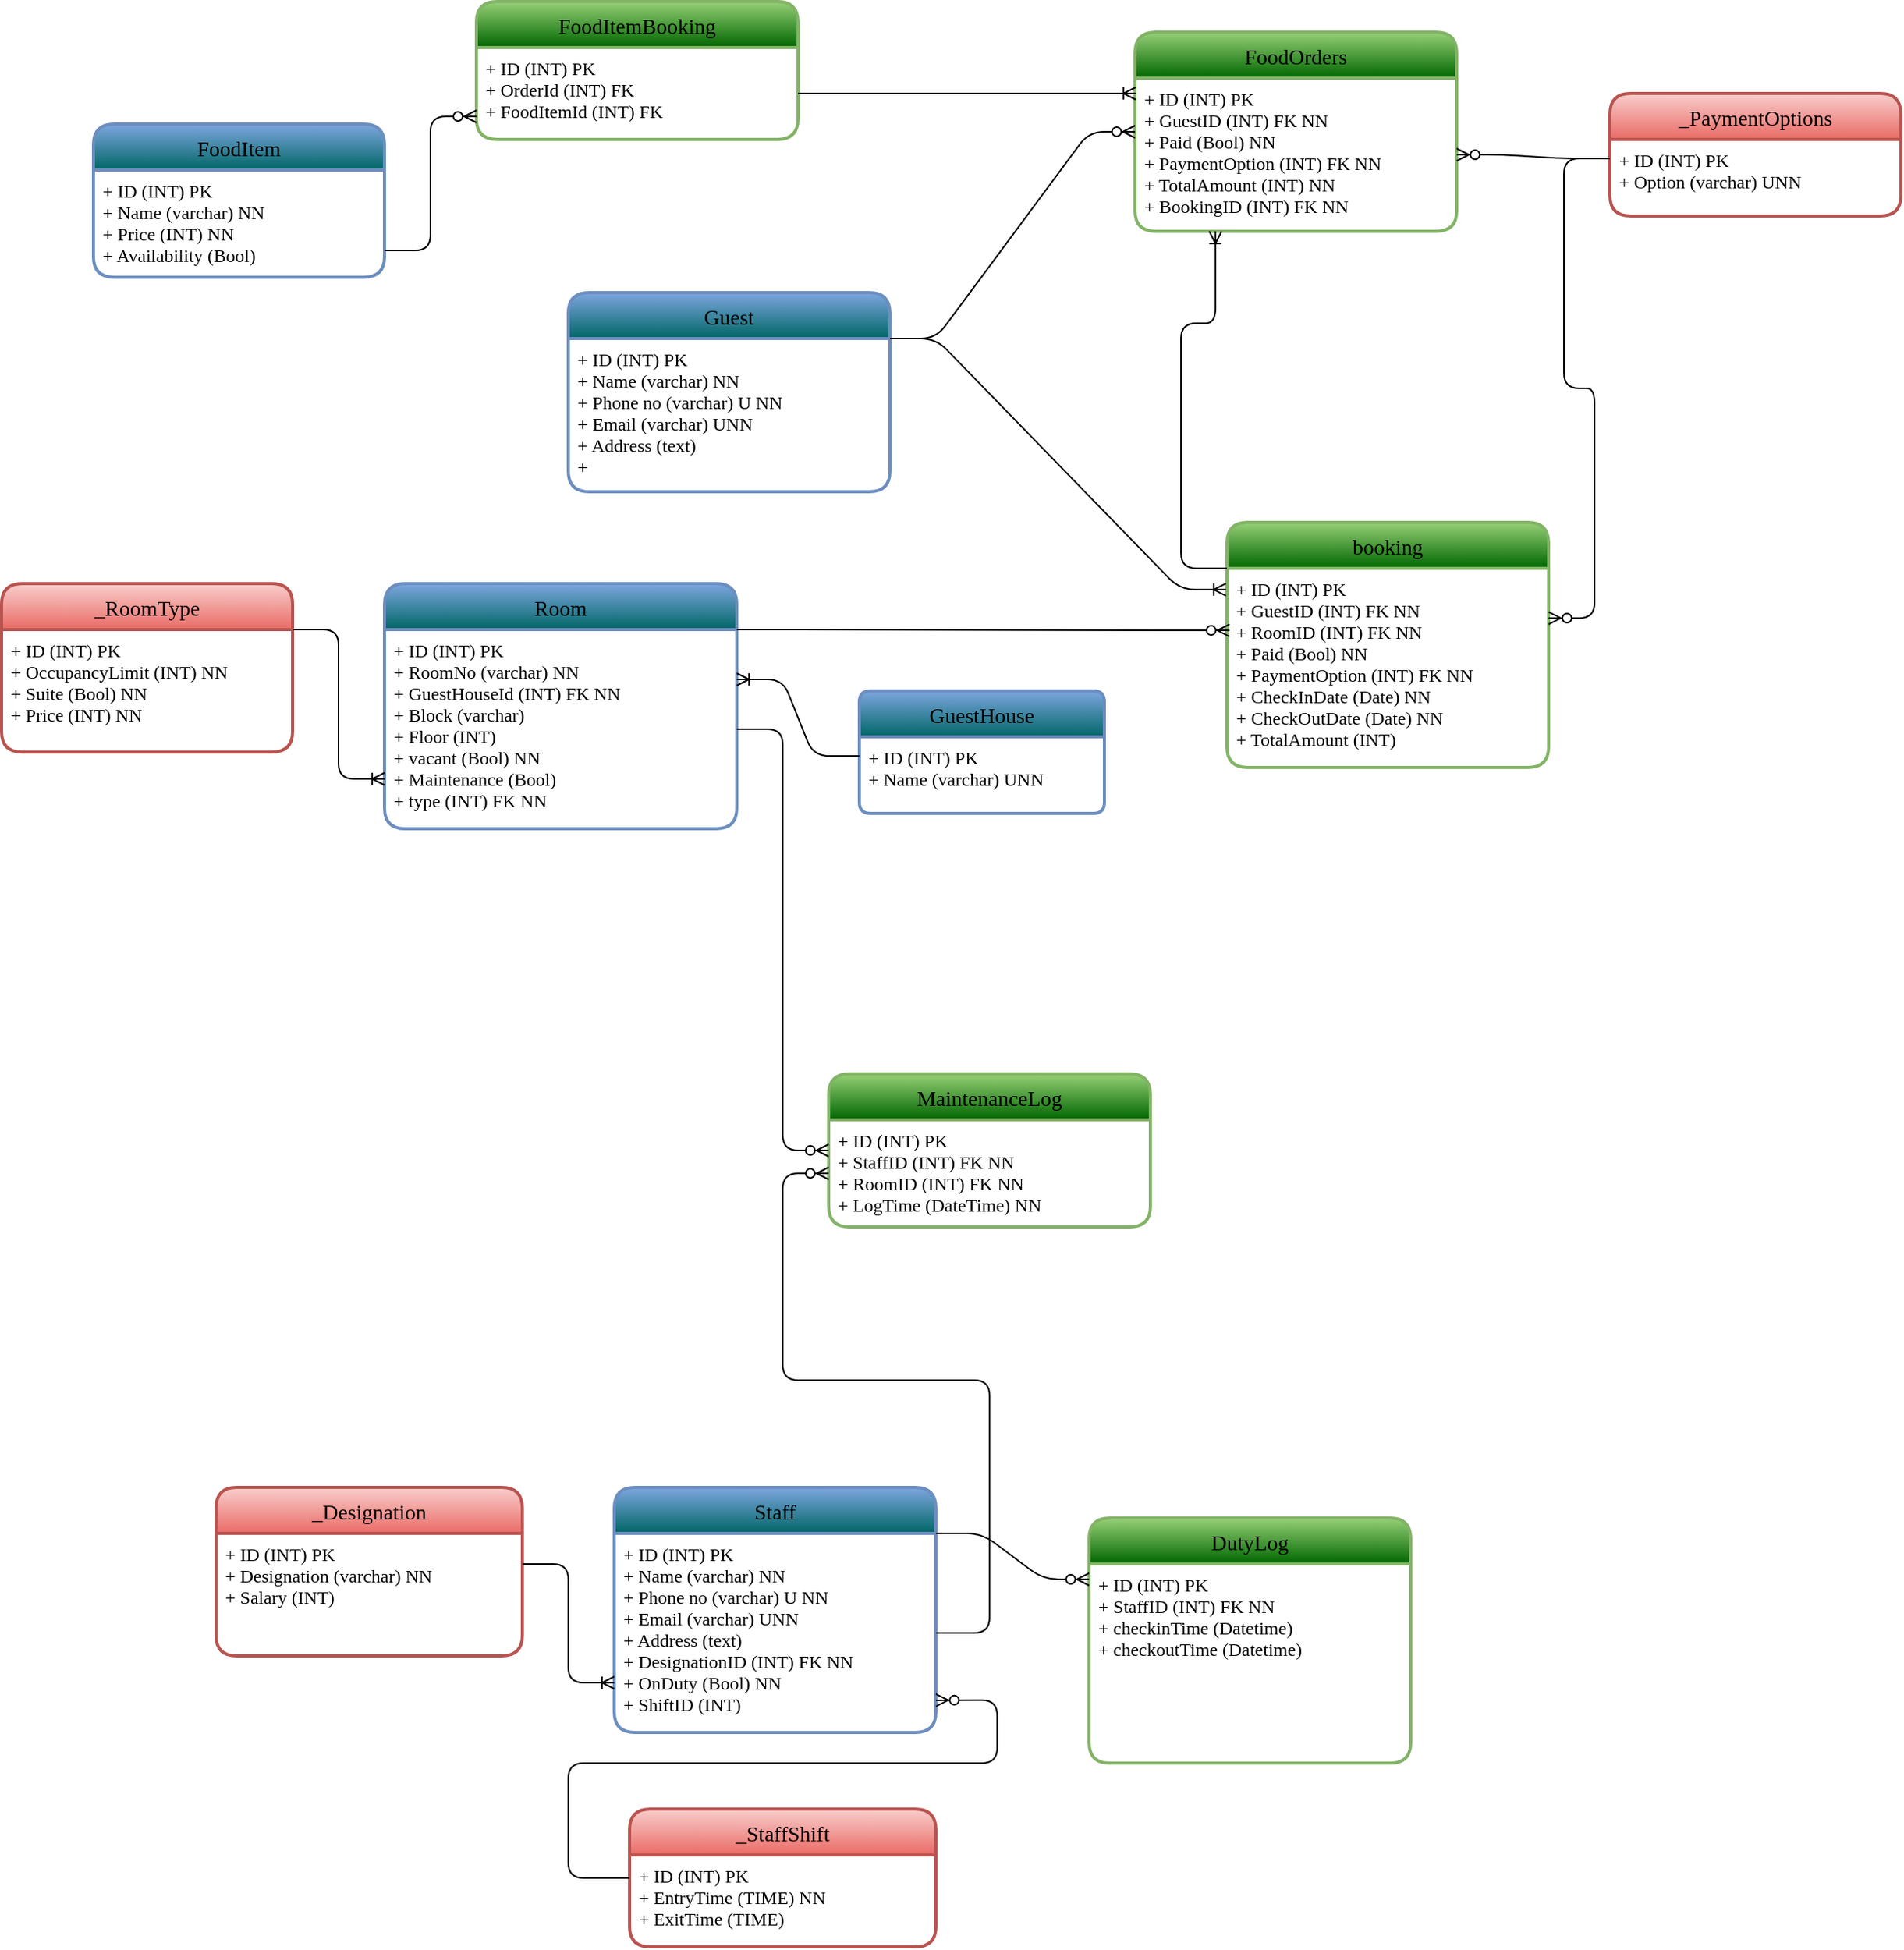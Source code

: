 <mxfile>
    <diagram id="ycOPQLDIYc8ZWvYrpJF7" name="GuestHouse Amenities">
        <mxGraphModel dx="1413" dy="796" grid="1" gridSize="10" guides="1" tooltips="1" connect="1" arrows="1" fold="1" page="1" pageScale="1" pageWidth="827" pageHeight="1169" math="0" shadow="0">
            <root>
                <mxCell id="0"/>
                <mxCell id="1" parent="0"/>
                <mxCell id="32" value="Guest" style="swimlane;childLayout=stackLayout;horizontal=1;startSize=30;horizontalStack=0;rounded=1;fontSize=14;fontStyle=0;strokeWidth=2;resizeParent=0;resizeLast=1;shadow=0;dashed=0;align=center;fontFamily=JetBrains Mono;fillColor=#006666;strokeColor=#6c8ebf;gradientColor=#7EA6E0;gradientDirection=north;" parent="1" vertex="1">
                    <mxGeometry x="110" y="400" width="210" height="130" as="geometry"/>
                </mxCell>
                <mxCell id="33" value="+ ID (INT) PK&#10;+ Name (varchar) NN&#10;+ Phone no (varchar) U NN&#10;+ Email (varchar) UNN&#10;+ Address (text) &#10;+ &#10;" style="align=left;strokeColor=none;fillColor=none;spacingLeft=4;fontSize=12;verticalAlign=top;resizable=0;rotatable=0;part=1;fontFamily=JetBrains Mono;" parent="32" vertex="1">
                    <mxGeometry y="30" width="210" height="100" as="geometry"/>
                </mxCell>
                <mxCell id="34" value="GuestHouse" style="swimlane;childLayout=stackLayout;horizontal=1;startSize=30;horizontalStack=0;rounded=1;fontSize=14;fontStyle=0;strokeWidth=2;resizeParent=0;resizeLast=1;shadow=0;dashed=0;align=center;fontFamily=JetBrains Mono;arcSize=8;fillColor=#006666;strokeColor=#6c8ebf;gradientColor=#7ea6e0;gradientDirection=north;" parent="1" vertex="1">
                    <mxGeometry x="300" y="660" width="160" height="80" as="geometry"/>
                </mxCell>
                <mxCell id="35" value="+ ID (INT) PK&#10;+ Name (varchar) UNN" style="align=left;strokeColor=none;fillColor=none;spacingLeft=4;fontSize=12;verticalAlign=top;resizable=0;rotatable=0;part=1;fontFamily=JetBrains Mono;" parent="34" vertex="1">
                    <mxGeometry y="30" width="160" height="50" as="geometry"/>
                </mxCell>
                <mxCell id="36" value="Room" style="swimlane;childLayout=stackLayout;horizontal=1;startSize=30;horizontalStack=0;rounded=1;fontSize=14;fontStyle=0;strokeWidth=2;resizeParent=0;resizeLast=1;shadow=0;dashed=0;align=center;fontFamily=JetBrains Mono;fillColor=#006666;strokeColor=#6c8ebf;gradientColor=#7ea6e0;gradientDirection=north;" parent="1" vertex="1">
                    <mxGeometry x="-10" y="590" width="230" height="160" as="geometry"/>
                </mxCell>
                <mxCell id="37" value="+ ID (INT) PK&#10;+ RoomNo (varchar) NN&#10;+ GuestHouseId (INT) FK NN &#10;+ Block (varchar) &#10;+ Floor (INT)&#10;+ vacant (Bool) NN&#10;+ Maintenance (Bool) &#10;+ type (INT) FK NN" style="align=left;strokeColor=none;fillColor=none;spacingLeft=4;fontSize=12;verticalAlign=top;resizable=0;rotatable=0;part=1;fontFamily=JetBrains Mono;" parent="36" vertex="1">
                    <mxGeometry y="30" width="230" height="130" as="geometry"/>
                </mxCell>
                <mxCell id="43" value="booking" style="swimlane;childLayout=stackLayout;horizontal=1;startSize=30;horizontalStack=0;rounded=1;fontSize=14;fontStyle=0;strokeWidth=2;resizeParent=0;resizeLast=1;shadow=0;dashed=0;align=center;fontFamily=JetBrains Mono;fillColor=#006600;strokeColor=#82b366;gradientColor=#97d077;gradientDirection=north;" parent="1" vertex="1">
                    <mxGeometry x="540" y="550" width="210" height="160" as="geometry"/>
                </mxCell>
                <mxCell id="44" value="+ ID (INT) PK&#10;+ GuestID (INT) FK NN&#10;+ RoomID (INT) FK NN&#10;+ Paid (Bool) NN&#10;+ PaymentOption (INT) FK NN&#10;+ CheckInDate (Date) NN&#10;+ CheckOutDate (Date) NN&#10;+ TotalAmount (INT)" style="align=left;strokeColor=none;fillColor=none;spacingLeft=4;fontSize=12;verticalAlign=top;resizable=0;rotatable=0;part=1;fontFamily=JetBrains Mono;" parent="43" vertex="1">
                    <mxGeometry y="30" width="210" height="130" as="geometry"/>
                </mxCell>
                <mxCell id="47" value="_RoomType" style="swimlane;childLayout=stackLayout;horizontal=1;startSize=30;horizontalStack=0;rounded=1;fontSize=14;fontStyle=0;strokeWidth=2;resizeParent=0;resizeLast=1;shadow=0;dashed=0;align=center;fontFamily=JetBrains Mono;fillColor=#f8cecc;strokeColor=#b85450;gradientColor=#ea6b66;" parent="1" vertex="1">
                    <mxGeometry x="-260" y="590" width="190" height="110" as="geometry"/>
                </mxCell>
                <mxCell id="48" value="+ ID (INT) PK&#10;+ OccupancyLimit (INT) NN&#10;+ Suite (Bool) NN&#10;+ Price (INT) NN" style="align=left;strokeColor=none;fillColor=none;spacingLeft=4;fontSize=12;verticalAlign=top;resizable=0;rotatable=0;part=1;fontFamily=JetBrains Mono;" parent="47" vertex="1">
                    <mxGeometry y="30" width="190" height="80" as="geometry"/>
                </mxCell>
                <mxCell id="81" value="" style="edgeStyle=entityRelationEdgeStyle;fontSize=12;html=1;endArrow=ERoneToMany;fontFamily=JetBrains Mono;fontColor=#F0F0F0;entryX=1;entryY=0.25;entryDx=0;entryDy=0;exitX=0;exitY=0.25;exitDx=0;exitDy=0;" parent="1" source="35" target="37" edge="1">
                    <mxGeometry width="100" height="100" relative="1" as="geometry">
                        <mxPoint x="370" y="570" as="sourcePoint"/>
                        <mxPoint x="470" y="470" as="targetPoint"/>
                    </mxGeometry>
                </mxCell>
                <mxCell id="83" value="" style="edgeStyle=entityRelationEdgeStyle;fontSize=12;html=1;endArrow=ERzeroToMany;endFill=1;fontFamily=JetBrains Mono;fontColor=#F0F0F0;entryX=0.008;entryY=0.312;entryDx=0;entryDy=0;entryPerimeter=0;exitX=1;exitY=0;exitDx=0;exitDy=0;" parent="1" source="37" target="44" edge="1">
                    <mxGeometry width="100" height="100" relative="1" as="geometry">
                        <mxPoint x="230" y="630" as="sourcePoint"/>
                        <mxPoint x="430" y="560" as="targetPoint"/>
                    </mxGeometry>
                </mxCell>
                <mxCell id="85" value="" style="edgeStyle=entityRelationEdgeStyle;fontSize=12;html=1;endArrow=ERoneToMany;fontFamily=JetBrains Mono;fontColor=#F0F0F0;entryX=-0.003;entryY=0.107;entryDx=0;entryDy=0;entryPerimeter=0;exitX=1;exitY=0;exitDx=0;exitDy=0;" parent="1" source="33" target="44" edge="1">
                    <mxGeometry width="100" height="100" relative="1" as="geometry">
                        <mxPoint x="360" y="410" as="sourcePoint"/>
                        <mxPoint x="405" y="530" as="targetPoint"/>
                    </mxGeometry>
                </mxCell>
                <mxCell id="88" value="" style="edgeStyle=entityRelationEdgeStyle;fontSize=12;html=1;endArrow=ERoneToMany;fontFamily=JetBrains Mono;fontColor=#F0F0F0;entryX=0;entryY=0.75;entryDx=0;entryDy=0;exitX=1;exitY=0;exitDx=0;exitDy=0;" parent="1" source="48" target="37" edge="1">
                    <mxGeometry width="100" height="100" relative="1" as="geometry">
                        <mxPoint x="-60" y="620" as="sourcePoint"/>
                        <mxPoint x="40" y="520" as="targetPoint"/>
                    </mxGeometry>
                </mxCell>
                <mxCell id="91" value="FoodItem" style="swimlane;childLayout=stackLayout;horizontal=1;startSize=30;horizontalStack=0;rounded=1;fontSize=14;fontStyle=0;strokeWidth=2;resizeParent=0;resizeLast=1;shadow=0;dashed=0;align=center;fontFamily=JetBrains Mono;fillColor=#006666;strokeColor=#6c8ebf;gradientColor=#7ea6e0;gradientDirection=north;" parent="1" vertex="1">
                    <mxGeometry x="-200" y="290" width="190" height="100" as="geometry"/>
                </mxCell>
                <mxCell id="92" value="+ ID (INT) PK&#10;+ Name (varchar) NN&#10;+ Price (INT) NN&#10;+ Availability (Bool) &#10;" style="align=left;strokeColor=none;fillColor=none;spacingLeft=4;fontSize=12;verticalAlign=top;resizable=0;rotatable=0;part=1;fontFamily=JetBrains Mono;" parent="91" vertex="1">
                    <mxGeometry y="30" width="190" height="70" as="geometry"/>
                </mxCell>
                <mxCell id="93" value="FoodOrders" style="swimlane;childLayout=stackLayout;horizontal=1;startSize=30;horizontalStack=0;rounded=1;fontSize=14;fontStyle=0;strokeWidth=2;resizeParent=0;resizeLast=1;shadow=0;dashed=0;align=center;fontFamily=JetBrains Mono;fillColor=#006600;strokeColor=#82b366;gradientColor=#97d077;gradientDirection=north;" parent="1" vertex="1">
                    <mxGeometry x="480" y="230" width="210" height="130" as="geometry"/>
                </mxCell>
                <mxCell id="94" value="+ ID (INT) PK&#10;+ GuestID (INT) FK NN&#10;+ Paid (Bool) NN&#10;+ PaymentOption (INT) FK NN&#10;+ TotalAmount (INT) NN&#10;+ BookingID (INT) FK NN" style="align=left;strokeColor=none;fillColor=none;spacingLeft=4;fontSize=12;verticalAlign=top;resizable=0;rotatable=0;part=1;fontFamily=JetBrains Mono;" parent="93" vertex="1">
                    <mxGeometry y="30" width="210" height="100" as="geometry"/>
                </mxCell>
                <mxCell id="97" value="FoodItemBooking" style="swimlane;childLayout=stackLayout;horizontal=1;startSize=30;horizontalStack=0;rounded=1;fontSize=14;fontStyle=0;strokeWidth=2;resizeParent=0;resizeLast=1;shadow=0;dashed=0;align=center;fontFamily=JetBrains Mono;fillColor=#006600;strokeColor=#82b366;gradientColor=#97d077;gradientDirection=north;" parent="1" vertex="1">
                    <mxGeometry x="50" y="210" width="210" height="90" as="geometry"/>
                </mxCell>
                <mxCell id="98" value="+ ID (INT) PK&#10;+ OrderId (INT) FK&#10;+ FoodItemId (INT) FK" style="align=left;strokeColor=none;fillColor=none;spacingLeft=4;fontSize=12;verticalAlign=top;resizable=0;rotatable=0;part=1;fontFamily=JetBrains Mono;" parent="97" vertex="1">
                    <mxGeometry y="30" width="210" height="60" as="geometry"/>
                </mxCell>
                <mxCell id="99" value="" style="edgeStyle=entityRelationEdgeStyle;fontSize=12;html=1;endArrow=ERzeroToMany;endFill=1;fontFamily=JetBrains Mono;fontColor=#F0F0F0;entryX=0;entryY=0.75;entryDx=0;entryDy=0;exitX=1;exitY=0.75;exitDx=0;exitDy=0;" parent="1" source="92" target="98" edge="1">
                    <mxGeometry width="100" height="100" relative="1" as="geometry">
                        <mxPoint x="-60" y="390" as="sourcePoint"/>
                        <mxPoint x="40" y="290" as="targetPoint"/>
                    </mxGeometry>
                </mxCell>
                <mxCell id="100" value="" style="fontSize=12;html=1;endArrow=ERoneToMany;fontFamily=JetBrains Mono;fontColor=#F0F0F0;entryX=0.002;entryY=0.1;entryDx=0;entryDy=0;exitX=1;exitY=0.5;exitDx=0;exitDy=0;entryPerimeter=0;" parent="1" source="98" target="94" edge="1">
                    <mxGeometry width="100" height="100" relative="1" as="geometry">
                        <mxPoint x="330" y="330" as="sourcePoint"/>
                        <mxPoint x="320" y="230" as="targetPoint"/>
                    </mxGeometry>
                </mxCell>
                <mxCell id="102" value="" style="edgeStyle=entityRelationEdgeStyle;fontSize=12;html=1;endArrow=ERzeroToMany;endFill=1;fontFamily=JetBrains Mono;fontColor=#F0F0F0;elbow=vertical;exitX=1;exitY=0;exitDx=0;exitDy=0;entryX=0;entryY=0.5;entryDx=0;entryDy=0;" parent="1" source="33" target="93" edge="1">
                    <mxGeometry width="100" height="100" relative="1" as="geometry">
                        <mxPoint x="410" y="470" as="sourcePoint"/>
                        <mxPoint x="510" y="370" as="targetPoint"/>
                    </mxGeometry>
                </mxCell>
                <mxCell id="103" value="Staff" style="swimlane;childLayout=stackLayout;horizontal=1;startSize=30;horizontalStack=0;rounded=1;fontSize=14;fontStyle=0;strokeWidth=2;resizeParent=0;resizeLast=1;shadow=0;dashed=0;align=center;fontFamily=JetBrains Mono;fillColor=#006666;strokeColor=#6c8ebf;gradientColor=#7ea6e0;gradientDirection=north;" parent="1" vertex="1">
                    <mxGeometry x="140" y="1180" width="210" height="160" as="geometry"/>
                </mxCell>
                <mxCell id="104" value="+ ID (INT) PK&#10;+ Name (varchar) NN&#10;+ Phone no (varchar) U NN&#10;+ Email (varchar) UNN&#10;+ Address (text) &#10;+ DesignationID (INT) FK NN&#10;+ OnDuty (Bool) NN&#10;+ ShiftID (INT)" style="align=left;strokeColor=none;fillColor=none;spacingLeft=4;fontSize=12;verticalAlign=top;resizable=0;rotatable=0;part=1;fontFamily=JetBrains Mono;" parent="103" vertex="1">
                    <mxGeometry y="30" width="210" height="130" as="geometry"/>
                </mxCell>
                <mxCell id="106" value="DutyLog" style="swimlane;childLayout=stackLayout;horizontal=1;startSize=30;horizontalStack=0;rounded=1;fontSize=14;fontStyle=0;strokeWidth=2;resizeParent=0;resizeLast=1;shadow=0;dashed=0;align=center;fontFamily=JetBrains Mono;fillColor=#006600;strokeColor=#82b366;gradientColor=#97d077;gradientDirection=north;" parent="1" vertex="1">
                    <mxGeometry x="450" y="1200" width="210" height="160" as="geometry"/>
                </mxCell>
                <mxCell id="107" value="+ ID (INT) PK&#10;+ StaffID (INT) FK NN&#10;+ checkinTime (Datetime)&#10;+ checkoutTime (Datetime)" style="align=left;strokeColor=none;fillColor=none;spacingLeft=4;fontSize=12;verticalAlign=top;resizable=0;rotatable=0;part=1;fontFamily=JetBrains Mono;" parent="106" vertex="1">
                    <mxGeometry y="30" width="210" height="130" as="geometry"/>
                </mxCell>
                <mxCell id="108" value="_Designation" style="swimlane;childLayout=stackLayout;horizontal=1;startSize=30;horizontalStack=0;rounded=1;fontSize=14;fontStyle=0;strokeWidth=2;resizeParent=0;resizeLast=1;shadow=0;dashed=0;align=center;fontFamily=JetBrains Mono;fillColor=#f8cecc;strokeColor=#b85450;gradientColor=#ea6b66;" parent="1" vertex="1">
                    <mxGeometry x="-120" y="1180" width="200" height="110" as="geometry"/>
                </mxCell>
                <mxCell id="109" value="+ ID (INT) PK&#10;+ Designation (varchar) NN&#10;+ Salary (INT) " style="align=left;strokeColor=none;fillColor=none;spacingLeft=4;fontSize=12;verticalAlign=top;resizable=0;rotatable=0;part=1;fontFamily=JetBrains Mono;" parent="108" vertex="1">
                    <mxGeometry y="30" width="200" height="80" as="geometry"/>
                </mxCell>
                <mxCell id="110" value="" style="edgeStyle=entityRelationEdgeStyle;fontSize=12;html=1;endArrow=ERoneToMany;fontFamily=JetBrains Mono;fontColor=#F0F0F0;entryX=0;entryY=0.75;entryDx=0;entryDy=0;exitX=1;exitY=0.25;exitDx=0;exitDy=0;" parent="1" source="109" target="104" edge="1">
                    <mxGeometry width="100" height="100" relative="1" as="geometry">
                        <mxPoint x="60" y="1242.5" as="sourcePoint"/>
                        <mxPoint x="120" y="1340" as="targetPoint"/>
                    </mxGeometry>
                </mxCell>
                <mxCell id="111" value="" style="edgeStyle=entityRelationEdgeStyle;fontSize=12;html=1;endArrow=ERzeroToMany;endFill=1;fontFamily=JetBrains Mono;fontColor=#F0F0F0;entryX=0;entryY=0.25;entryDx=0;entryDy=0;exitX=1;exitY=0;exitDx=0;exitDy=0;" parent="1" source="104" target="106" edge="1">
                    <mxGeometry width="100" height="100" relative="1" as="geometry">
                        <mxPoint x="370" y="1241" as="sourcePoint"/>
                        <mxPoint x="591.68" y="1240.56" as="targetPoint"/>
                    </mxGeometry>
                </mxCell>
                <mxCell id="113" value="_PaymentOptions" style="swimlane;childLayout=stackLayout;horizontal=1;startSize=30;horizontalStack=0;rounded=1;fontSize=14;fontStyle=0;strokeWidth=2;resizeParent=0;resizeLast=1;shadow=0;dashed=0;align=center;fontFamily=JetBrains Mono;fillColor=#f8cecc;strokeColor=#b85450;gradientColor=#ea6b66;" parent="1" vertex="1">
                    <mxGeometry x="790" y="270" width="190" height="80" as="geometry"/>
                </mxCell>
                <mxCell id="114" value="+ ID (INT) PK&#10;+ Option (varchar) UNN" style="align=left;strokeColor=none;fillColor=none;spacingLeft=4;fontSize=12;verticalAlign=top;resizable=0;rotatable=0;part=1;fontFamily=JetBrains Mono;" parent="113" vertex="1">
                    <mxGeometry y="30" width="190" height="50" as="geometry"/>
                </mxCell>
                <mxCell id="115" value="" style="edgeStyle=entityRelationEdgeStyle;fontSize=12;html=1;endArrow=ERzeroToMany;endFill=1;fontFamily=JetBrains Mono;fontColor=#F0F0F0;elbow=vertical;entryX=1;entryY=0.25;entryDx=0;entryDy=0;exitX=0;exitY=0.25;exitDx=0;exitDy=0;" parent="1" source="114" target="44" edge="1">
                    <mxGeometry width="100" height="100" relative="1" as="geometry">
                        <mxPoint x="980" y="520" as="sourcePoint"/>
                        <mxPoint x="800" y="580" as="targetPoint"/>
                    </mxGeometry>
                </mxCell>
                <mxCell id="117" value="" style="edgeStyle=entityRelationEdgeStyle;fontSize=12;html=1;endArrow=ERzeroToMany;endFill=1;fontFamily=JetBrains Mono;fontColor=#F0F0F0;elbow=vertical;entryX=1;entryY=0.5;entryDx=0;entryDy=0;exitX=0;exitY=0.25;exitDx=0;exitDy=0;" parent="1" source="114" target="94" edge="1">
                    <mxGeometry width="100" height="100" relative="1" as="geometry">
                        <mxPoint x="820" y="330" as="sourcePoint"/>
                        <mxPoint x="740" y="280" as="targetPoint"/>
                    </mxGeometry>
                </mxCell>
                <mxCell id="118" value="MaintenanceLog" style="swimlane;childLayout=stackLayout;horizontal=1;startSize=30;horizontalStack=0;rounded=1;fontSize=14;fontStyle=0;strokeWidth=2;resizeParent=0;resizeLast=1;shadow=0;dashed=0;align=center;fontFamily=JetBrains Mono;fillColor=#006600;strokeColor=#82b366;gradientColor=#97d077;gradientDirection=north;" parent="1" vertex="1">
                    <mxGeometry x="280" y="910" width="210" height="100" as="geometry"/>
                </mxCell>
                <mxCell id="119" value="+ ID (INT) PK&#10;+ StaffID (INT) FK NN&#10;+ RoomID (INT) FK NN&#10;+ LogTime (DateTime) NN" style="align=left;strokeColor=none;fillColor=none;spacingLeft=4;fontSize=12;verticalAlign=top;resizable=0;rotatable=0;part=1;fontFamily=JetBrains Mono;" parent="118" vertex="1">
                    <mxGeometry y="30" width="210" height="70" as="geometry"/>
                </mxCell>
                <mxCell id="121" value="" style="edgeStyle=entityRelationEdgeStyle;fontSize=12;html=1;endArrow=ERzeroToMany;endFill=1;entryX=0;entryY=0.5;entryDx=0;entryDy=0;exitX=1;exitY=0.5;exitDx=0;exitDy=0;" parent="1" source="37" target="118" edge="1">
                    <mxGeometry width="100" height="100" relative="1" as="geometry">
                        <mxPoint x="160" y="950" as="sourcePoint"/>
                        <mxPoint x="120" y="900" as="targetPoint"/>
                    </mxGeometry>
                </mxCell>
                <mxCell id="122" value="" style="fontSize=12;html=1;endArrow=ERzeroToMany;endFill=1;entryX=0;entryY=0.5;entryDx=0;entryDy=0;exitX=1;exitY=0.5;exitDx=0;exitDy=0;rounded=1;jumpStyle=none;edgeStyle=orthogonalEdgeStyle;" parent="1" source="104" target="119" edge="1">
                    <mxGeometry width="100" height="100" relative="1" as="geometry">
                        <mxPoint x="115" y="1128" as="sourcePoint"/>
                        <mxPoint x="195" y="1050" as="targetPoint"/>
                        <Array as="points">
                            <mxPoint x="385" y="1275"/>
                            <mxPoint x="385" y="1110"/>
                            <mxPoint x="250" y="1110"/>
                            <mxPoint x="250" y="975"/>
                        </Array>
                    </mxGeometry>
                </mxCell>
                <mxCell id="123" value="_StaffShift" style="swimlane;childLayout=stackLayout;horizontal=1;startSize=30;horizontalStack=0;rounded=1;fontSize=14;fontStyle=0;strokeWidth=2;resizeParent=0;resizeLast=1;shadow=0;dashed=0;align=center;fontFamily=JetBrains Mono;fillColor=#f8cecc;strokeColor=#b85450;gradientColor=#ea6b66;" parent="1" vertex="1">
                    <mxGeometry x="150" y="1390" width="200" height="90" as="geometry"/>
                </mxCell>
                <mxCell id="124" value="+ ID (INT) PK&#10;+ EntryTime (TIME) NN&#10;+ ExitTime (TIME) " style="align=left;strokeColor=none;fillColor=none;spacingLeft=4;fontSize=12;verticalAlign=top;resizable=0;rotatable=0;part=1;fontFamily=JetBrains Mono;" parent="123" vertex="1">
                    <mxGeometry y="30" width="200" height="60" as="geometry"/>
                </mxCell>
                <mxCell id="125" value="" style="edgeStyle=orthogonalEdgeStyle;fontSize=12;html=1;endArrow=ERzeroToMany;endFill=1;exitX=0;exitY=0.25;exitDx=0;exitDy=0;entryX=1;entryY=0.838;entryDx=0;entryDy=0;entryPerimeter=0;" parent="1" source="124" target="104" edge="1">
                    <mxGeometry width="100" height="100" relative="1" as="geometry">
                        <mxPoint x="-20" y="1460" as="sourcePoint"/>
                        <mxPoint x="400" y="1320" as="targetPoint"/>
                        <Array as="points">
                            <mxPoint x="110" y="1435"/>
                            <mxPoint x="110" y="1360"/>
                            <mxPoint x="390" y="1360"/>
                            <mxPoint x="390" y="1319"/>
                        </Array>
                    </mxGeometry>
                </mxCell>
                <mxCell id="126" value="" style="edgeStyle=orthogonalEdgeStyle;fontSize=12;html=1;endArrow=ERoneToMany;exitX=0;exitY=0;exitDx=0;exitDy=0;entryX=0.25;entryY=1;entryDx=0;entryDy=0;" parent="1" source="44" target="94" edge="1">
                    <mxGeometry width="100" height="100" relative="1" as="geometry">
                        <mxPoint x="460" y="520" as="sourcePoint"/>
                        <mxPoint x="540" y="410" as="targetPoint"/>
                        <Array as="points">
                            <mxPoint x="510" y="580"/>
                            <mxPoint x="510" y="420"/>
                            <mxPoint x="533" y="420"/>
                        </Array>
                    </mxGeometry>
                </mxCell>
            </root>
        </mxGraphModel>
    </diagram>
    <diagram id="__sHbb8RoXKBiPDCWij3" name="Market Place">
        <mxGraphModel dx="2166" dy="1965" grid="1" gridSize="10" guides="1" tooltips="1" connect="1" arrows="1" fold="1" page="1" pageScale="1" pageWidth="827" pageHeight="1169" math="0" shadow="0">
            <root>
                <mxCell id="6bXMta0XLCTbJHsE31_Q-0"/>
                <mxCell id="6bXMta0XLCTbJHsE31_Q-1" parent="6bXMta0XLCTbJHsE31_Q-0"/>
                <mxCell id="6HrNoJHkE9Jg0ZCRJ_LL-0" value="Shop" style="swimlane;childLayout=stackLayout;horizontal=1;startSize=30;horizontalStack=0;rounded=1;fontSize=14;fontStyle=0;strokeWidth=2;resizeParent=0;resizeLast=1;shadow=0;dashed=0;align=center;fontFamily=JetBrains Mono;fillColor=#006666;strokeColor=#6c8ebf;gradientColor=#7ea6e0;gradientDirection=north;" parent="6bXMta0XLCTbJHsE31_Q-1" vertex="1">
                    <mxGeometry x="-400" y="180" width="190" height="100" as="geometry"/>
                </mxCell>
                <mxCell id="6HrNoJHkE9Jg0ZCRJ_LL-1" value="+ shop_id (int) PK&#10;+ name (varchar(255)) NN" style="align=left;strokeColor=none;fillColor=none;spacingLeft=4;fontSize=12;verticalAlign=top;resizable=0;rotatable=0;part=1;fontFamily=JetBrains Mono;" parent="6HrNoJHkE9Jg0ZCRJ_LL-0" vertex="1">
                    <mxGeometry y="30" width="190" height="70" as="geometry"/>
                </mxCell>
                <mxCell id="6HrNoJHkE9Jg0ZCRJ_LL-4" value="Shopkeeper" style="swimlane;childLayout=stackLayout;horizontal=1;startSize=30;horizontalStack=0;rounded=1;fontSize=14;fontStyle=0;strokeWidth=2;resizeParent=0;resizeLast=1;shadow=0;dashed=0;align=center;fontFamily=JetBrains Mono;fillColor=#60a917;strokeColor=#2D7600;gradientDirection=north;fontColor=#ffffff;" parent="6bXMta0XLCTbJHsE31_Q-1" vertex="1">
                    <mxGeometry x="-50" width="190" height="130" as="geometry"/>
                </mxCell>
                <mxCell id="6HrNoJHkE9Jg0ZCRJ_LL-5" value="+ keepr_id (int) PK&#10;+ shop_id (int) FK&#10;+ name (varchar(50)) NN&#10;+ ph_no (varchar(10)) NN&#10;+ acc_no (varchar(15))&#10;+ address (varchar(255))" style="align=left;strokeColor=none;fillColor=none;spacingLeft=4;fontSize=12;verticalAlign=top;resizable=0;rotatable=0;part=1;fontFamily=JetBrains Mono;" parent="6HrNoJHkE9Jg0ZCRJ_LL-4" vertex="1">
                    <mxGeometry y="30" width="190" height="100" as="geometry"/>
                </mxCell>
                <mxCell id="6HrNoJHkE9Jg0ZCRJ_LL-6" value="License" style="swimlane;childLayout=stackLayout;horizontal=1;startSize=30;horizontalStack=0;rounded=1;fontSize=14;fontStyle=0;strokeWidth=2;resizeParent=0;resizeLast=1;shadow=0;dashed=0;align=center;fontFamily=JetBrains Mono;fillColor=#60a917;strokeColor=#2D7600;gradientDirection=north;fontColor=#ffffff;" parent="6bXMta0XLCTbJHsE31_Q-1" vertex="1">
                    <mxGeometry x="-390" y="330" width="190" height="110" as="geometry"/>
                </mxCell>
                <mxCell id="6HrNoJHkE9Jg0ZCRJ_LL-7" value="+ lic_id (int) PK&#10;+ shop_id (int) FK&#10;+ issue_date (date) NN&#10;+ expire_date (date) NN&#10;+ lic_status (bool) NN" style="align=left;strokeColor=none;fillColor=none;spacingLeft=4;fontSize=12;verticalAlign=top;resizable=0;rotatable=0;part=1;fontFamily=JetBrains Mono;" parent="6HrNoJHkE9Jg0ZCRJ_LL-6" vertex="1">
                    <mxGeometry y="30" width="190" height="80" as="geometry"/>
                </mxCell>
                <mxCell id="6HrNoJHkE9Jg0ZCRJ_LL-8" value="Extension" style="swimlane;childLayout=stackLayout;horizontal=1;startSize=30;horizontalStack=0;rounded=1;fontSize=14;fontStyle=0;strokeWidth=2;resizeParent=0;resizeLast=1;shadow=0;dashed=0;align=center;fontFamily=JetBrains Mono;fillColor=#d80073;strokeColor=#A50040;gradientDirection=north;fontColor=#ffffff;" parent="6bXMta0XLCTbJHsE31_Q-1" vertex="1">
                    <mxGeometry x="-40" y="250" width="270" height="130" as="geometry"/>
                </mxCell>
                <mxCell id="6HrNoJHkE9Jg0ZCRJ_LL-9" value="+ ext_id (int) PK&#10;+ lic_id (int) FK&#10;+ ext_period (int) NN&#10;+ ext_fee (int) NN&#10;+ mod_pay (enum('cash', 'digital'))&#10;+ ext_status (bool) NN" style="align=left;strokeColor=none;fillColor=none;spacingLeft=4;fontSize=12;verticalAlign=top;resizable=0;rotatable=0;part=1;fontFamily=JetBrains Mono;" parent="6HrNoJHkE9Jg0ZCRJ_LL-8" vertex="1">
                    <mxGeometry y="30" width="270" height="100" as="geometry"/>
                </mxCell>
                <mxCell id="6HrNoJHkE9Jg0ZCRJ_LL-12" value="Feedback" style="swimlane;childLayout=stackLayout;horizontal=1;startSize=30;horizontalStack=0;rounded=1;fontSize=14;fontStyle=0;strokeWidth=2;resizeParent=0;resizeLast=1;shadow=0;dashed=0;align=center;fontFamily=JetBrains Mono;fillColor=#60a917;strokeColor=#2D7600;gradientDirection=north;fontColor=#ffffff;" parent="6bXMta0XLCTbJHsE31_Q-1" vertex="1">
                    <mxGeometry x="-780" y="160" width="190" height="100" as="geometry"/>
                </mxCell>
                <mxCell id="ucMLVQ2BnKjTU5NZl_fI-1" style="edgeStyle=none;html=1;" edge="1" parent="6HrNoJHkE9Jg0ZCRJ_LL-12" source="6HrNoJHkE9Jg0ZCRJ_LL-13" target="6HrNoJHkE9Jg0ZCRJ_LL-12">
                    <mxGeometry relative="1" as="geometry"/>
                </mxCell>
                <mxCell id="6HrNoJHkE9Jg0ZCRJ_LL-13" value="+ feedbk_id (int) PK&#10;+ shop_id (int) FK&#10;+ rating (int) NN&#10;+ remark (varchar(255)) " style="align=left;strokeColor=none;fillColor=none;spacingLeft=4;fontSize=12;verticalAlign=top;resizable=0;rotatable=0;part=1;fontFamily=JetBrains Mono;" parent="6HrNoJHkE9Jg0ZCRJ_LL-12" vertex="1">
                    <mxGeometry y="30" width="190" height="70" as="geometry"/>
                </mxCell>
                <mxCell id="6HrNoJHkE9Jg0ZCRJ_LL-17" value="Bill" style="swimlane;childLayout=stackLayout;horizontal=1;startSize=30;horizontalStack=0;rounded=1;fontSize=14;fontStyle=0;strokeWidth=2;resizeParent=0;resizeLast=1;shadow=0;dashed=0;align=center;fontFamily=JetBrains Mono;fillColor=#60a917;strokeColor=#2D7600;gradientDirection=north;fontColor=#ffffff;" parent="6bXMta0XLCTbJHsE31_Q-1" vertex="1">
                    <mxGeometry x="-320" y="-170" width="360" height="140" as="geometry"/>
                </mxCell>
                <mxCell id="6HrNoJHkE9Jg0ZCRJ_LL-18" value="+ bill_id (int) PK&#10;+ shop_id (int) FK&#10;+ type (enum('water', 'electricity', 'rent')) NN&#10;+ amount (int) NN&#10;+ mod_pay (enum('cash', 'digital'))&#10;+ bill_status (bool) NN" style="align=left;strokeColor=none;fillColor=none;spacingLeft=4;fontSize=12;verticalAlign=top;resizable=0;rotatable=0;part=1;fontFamily=JetBrains Mono;" parent="6HrNoJHkE9Jg0ZCRJ_LL-17" vertex="1">
                    <mxGeometry y="30" width="360" height="110" as="geometry"/>
                </mxCell>
                <mxCell id="BRpuSmCQ88ZL44ktVtGb-1" value="" style="edgeStyle=orthogonalEdgeStyle;fontSize=12;html=1;endArrow=ERzeroToMany;endFill=1;fontFamily=JetBrains Mono;fontColor=#F0F0F0;entryX=0;entryY=0.25;entryDx=0;entryDy=0;exitX=1.005;exitY=0.163;exitDx=0;exitDy=0;exitPerimeter=0;" parent="6bXMta0XLCTbJHsE31_Q-1" source="6HrNoJHkE9Jg0ZCRJ_LL-7" edge="1" target="6HrNoJHkE9Jg0ZCRJ_LL-9">
                    <mxGeometry width="100" height="100" relative="1" as="geometry">
                        <mxPoint x="-200" y="370" as="sourcePoint"/>
                        <mxPoint x="-140" y="250" as="targetPoint"/>
                    </mxGeometry>
                </mxCell>
                <mxCell id="YKmwoi-gXrKSodanul18-1" style="edgeStyle=none;html=1;exitX=1;exitY=0;exitDx=0;exitDy=0;entryX=0;entryY=0.25;entryDx=0;entryDy=0;endArrow=ERzeroToMany;endFill=0;" parent="6bXMta0XLCTbJHsE31_Q-1" source="6HrNoJHkE9Jg0ZCRJ_LL-1" target="6HrNoJHkE9Jg0ZCRJ_LL-5" edge="1">
                    <mxGeometry relative="1" as="geometry">
                        <mxPoint x="-170" y="210" as="targetPoint"/>
                        <Array as="points">
                            <mxPoint x="-170" y="210"/>
                            <mxPoint x="-170" y="160"/>
                            <mxPoint x="-170" y="55"/>
                            <mxPoint x="-100" y="55"/>
                        </Array>
                    </mxGeometry>
                </mxCell>
                <mxCell id="YKmwoi-gXrKSodanul18-5" style="edgeStyle=none;html=1;endArrow=ERzeroToMany;endFill=0;entryX=0;entryY=0.25;entryDx=0;entryDy=0;exitX=0;exitY=0;exitDx=0;exitDy=0;" parent="6bXMta0XLCTbJHsE31_Q-1" source="6HrNoJHkE9Jg0ZCRJ_LL-1" target="6HrNoJHkE9Jg0ZCRJ_LL-18" edge="1">
                    <mxGeometry relative="1" as="geometry">
                        <mxPoint x="-430" y="70" as="targetPoint"/>
                        <mxPoint x="-440" y="245" as="sourcePoint"/>
                        <Array as="points">
                            <mxPoint x="-430" y="210"/>
                            <mxPoint x="-430" y="70"/>
                            <mxPoint x="-430" y="-112"/>
                        </Array>
                    </mxGeometry>
                </mxCell>
                <mxCell id="YKmwoi-gXrKSodanul18-6" style="edgeStyle=none;html=1;exitX=0;exitY=0;exitDx=0;exitDy=0;entryX=1;entryY=0.25;entryDx=0;entryDy=0;endArrow=ERzeroToMany;endFill=0;" parent="6bXMta0XLCTbJHsE31_Q-1" source="6HrNoJHkE9Jg0ZCRJ_LL-1" target="6HrNoJHkE9Jg0ZCRJ_LL-13" edge="1">
                    <mxGeometry relative="1" as="geometry">
                        <Array as="points">
                            <mxPoint x="-440" y="210"/>
                        </Array>
                    </mxGeometry>
                </mxCell>
                <mxCell id="YKmwoi-gXrKSodanul18-7" style="edgeStyle=none;html=1;endArrow=ERzeroToMany;endFill=0;entryX=0;entryY=0.5;entryDx=0;entryDy=0;exitX=0;exitY=0.5;exitDx=0;exitDy=0;" parent="6bXMta0XLCTbJHsE31_Q-1" source="6HrNoJHkE9Jg0ZCRJ_LL-0" target="6HrNoJHkE9Jg0ZCRJ_LL-6" edge="1">
                    <mxGeometry relative="1" as="geometry">
                        <mxPoint x="-430" y="390" as="targetPoint"/>
                        <Array as="points">
                            <mxPoint x="-430" y="230"/>
                            <mxPoint x="-430" y="385"/>
                        </Array>
                        <mxPoint x="-410" y="210" as="sourcePoint"/>
                    </mxGeometry>
                </mxCell>
            </root>
        </mxGraphModel>
    </diagram>
</mxfile>